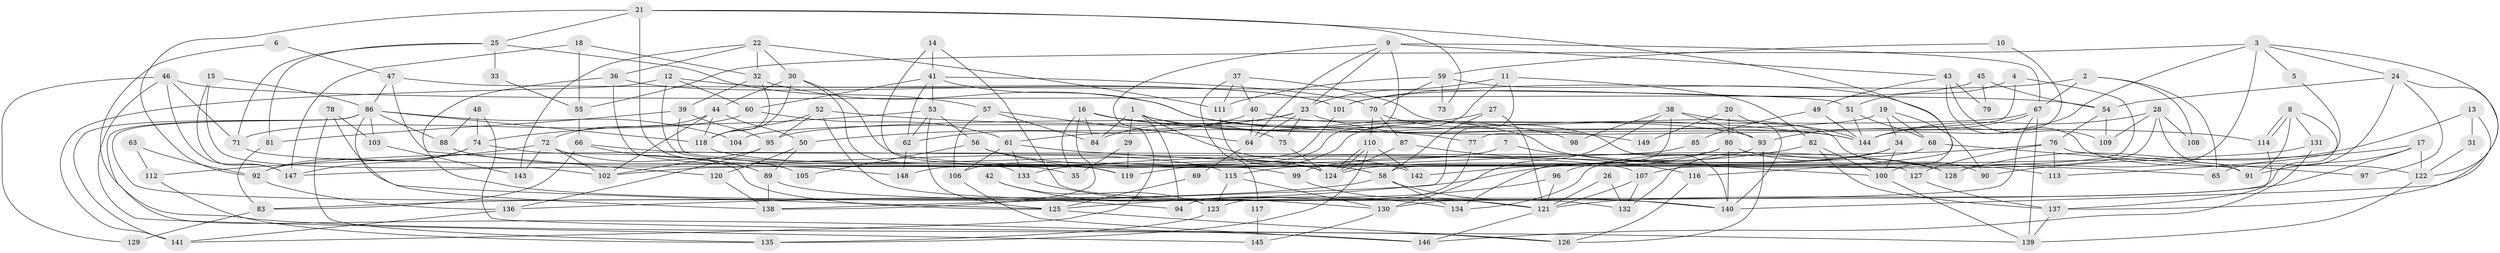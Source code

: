 // Generated by graph-tools (version 1.1) at 2025/11/02/27/25 16:11:19]
// undirected, 149 vertices, 298 edges
graph export_dot {
graph [start="1"]
  node [color=gray90,style=filled];
  1;
  2;
  3;
  4;
  5;
  6;
  7;
  8;
  9;
  10;
  11;
  12;
  13;
  14;
  15;
  16;
  17;
  18;
  19;
  20;
  21;
  22;
  23;
  24;
  25;
  26;
  27;
  28;
  29;
  30;
  31;
  32;
  33;
  34;
  35;
  36;
  37;
  38;
  39;
  40;
  41;
  42;
  43;
  44;
  45;
  46;
  47;
  48;
  49;
  50;
  51;
  52;
  53;
  54;
  55;
  56;
  57;
  58;
  59;
  60;
  61;
  62;
  63;
  64;
  65;
  66;
  67;
  68;
  69;
  70;
  71;
  72;
  73;
  74;
  75;
  76;
  77;
  78;
  79;
  80;
  81;
  82;
  83;
  84;
  85;
  86;
  87;
  88;
  89;
  90;
  91;
  92;
  93;
  94;
  95;
  96;
  97;
  98;
  99;
  100;
  101;
  102;
  103;
  104;
  105;
  106;
  107;
  108;
  109;
  110;
  111;
  112;
  113;
  114;
  115;
  116;
  117;
  118;
  119;
  120;
  121;
  122;
  123;
  124;
  125;
  126;
  127;
  128;
  129;
  130;
  131;
  132;
  133;
  134;
  135;
  136;
  137;
  138;
  139;
  140;
  141;
  142;
  143;
  144;
  145;
  146;
  147;
  148;
  149;
  1 -- 84;
  1 -- 144;
  1 -- 29;
  1 -- 94;
  1 -- 113;
  1 -- 142;
  2 -- 65;
  2 -- 67;
  2 -- 101;
  2 -- 108;
  3 -- 122;
  3 -- 128;
  3 -- 5;
  3 -- 24;
  3 -- 55;
  3 -- 144;
  4 -- 58;
  4 -- 51;
  4 -- 77;
  5 -- 113;
  6 -- 47;
  6 -- 126;
  7 -- 102;
  7 -- 100;
  8 -- 123;
  8 -- 114;
  8 -- 114;
  8 -- 91;
  8 -- 131;
  9 -- 64;
  9 -- 106;
  9 -- 23;
  9 -- 43;
  9 -- 67;
  9 -- 141;
  10 -- 144;
  10 -- 59;
  11 -- 82;
  11 -- 138;
  11 -- 23;
  11 -- 119;
  12 -- 141;
  12 -- 101;
  12 -- 60;
  12 -- 99;
  13 -- 128;
  13 -- 137;
  13 -- 31;
  14 -- 121;
  14 -- 41;
  14 -- 119;
  15 -- 86;
  15 -- 147;
  15 -- 102;
  16 -- 138;
  16 -- 75;
  16 -- 35;
  16 -- 84;
  16 -- 144;
  17 -- 121;
  17 -- 91;
  17 -- 90;
  17 -- 122;
  18 -- 147;
  18 -- 32;
  18 -- 55;
  19 -- 34;
  19 -- 90;
  19 -- 68;
  19 -- 104;
  20 -- 80;
  20 -- 140;
  20 -- 149;
  21 -- 35;
  21 -- 116;
  21 -- 25;
  21 -- 73;
  21 -- 92;
  22 -- 111;
  22 -- 32;
  22 -- 30;
  22 -- 36;
  22 -- 143;
  23 -- 50;
  23 -- 64;
  23 -- 75;
  23 -- 84;
  23 -- 149;
  24 -- 140;
  24 -- 54;
  24 -- 65;
  24 -- 97;
  25 -- 71;
  25 -- 33;
  25 -- 57;
  25 -- 81;
  26 -- 132;
  26 -- 121;
  27 -- 58;
  27 -- 61;
  27 -- 121;
  28 -- 144;
  28 -- 107;
  28 -- 91;
  28 -- 108;
  28 -- 109;
  29 -- 119;
  29 -- 35;
  30 -- 118;
  30 -- 44;
  30 -- 58;
  30 -- 133;
  31 -- 122;
  32 -- 114;
  32 -- 118;
  32 -- 39;
  33 -- 55;
  34 -- 100;
  34 -- 99;
  34 -- 124;
  34 -- 132;
  36 -- 140;
  36 -- 101;
  36 -- 148;
  37 -- 40;
  37 -- 111;
  37 -- 90;
  37 -- 117;
  38 -- 93;
  38 -- 144;
  38 -- 98;
  38 -- 130;
  38 -- 134;
  39 -- 81;
  39 -- 95;
  39 -- 127;
  40 -- 62;
  40 -- 64;
  40 -- 93;
  41 -- 60;
  41 -- 53;
  41 -- 62;
  41 -- 70;
  41 -- 98;
  42 -- 123;
  42 -- 130;
  43 -- 109;
  43 -- 49;
  43 -- 79;
  43 -- 122;
  44 -- 102;
  44 -- 50;
  44 -- 72;
  44 -- 118;
  45 -- 101;
  45 -- 54;
  45 -- 79;
  46 -- 147;
  46 -- 71;
  46 -- 54;
  46 -- 129;
  46 -- 145;
  47 -- 51;
  47 -- 86;
  47 -- 120;
  48 -- 139;
  48 -- 74;
  48 -- 88;
  49 -- 144;
  49 -- 85;
  50 -- 89;
  50 -- 120;
  51 -- 68;
  51 -- 144;
  52 -- 118;
  52 -- 132;
  52 -- 77;
  52 -- 95;
  53 -- 62;
  53 -- 74;
  53 -- 56;
  53 -- 125;
  54 -- 76;
  54 -- 109;
  55 -- 66;
  56 -- 58;
  56 -- 105;
  56 -- 128;
  57 -- 84;
  57 -- 64;
  57 -- 106;
  58 -- 134;
  58 -- 83;
  58 -- 140;
  59 -- 100;
  59 -- 70;
  59 -- 73;
  59 -- 111;
  60 -- 61;
  60 -- 71;
  61 -- 106;
  61 -- 133;
  61 -- 65;
  62 -- 148;
  63 -- 92;
  63 -- 112;
  64 -- 69;
  66 -- 89;
  66 -- 83;
  66 -- 107;
  67 -- 95;
  67 -- 93;
  67 -- 130;
  67 -- 139;
  68 -- 91;
  68 -- 134;
  69 -- 125;
  70 -- 110;
  70 -- 87;
  70 -- 140;
  71 -- 119;
  72 -- 102;
  72 -- 105;
  72 -- 112;
  72 -- 143;
  74 -- 92;
  74 -- 125;
  74 -- 147;
  75 -- 124;
  76 -- 133;
  76 -- 97;
  76 -- 113;
  76 -- 127;
  77 -- 94;
  78 -- 135;
  78 -- 103;
  78 -- 125;
  80 -- 140;
  80 -- 115;
  80 -- 128;
  80 -- 142;
  81 -- 83;
  82 -- 137;
  82 -- 136;
  82 -- 100;
  83 -- 129;
  85 -- 92;
  86 -- 118;
  86 -- 138;
  86 -- 88;
  86 -- 103;
  86 -- 104;
  86 -- 123;
  86 -- 141;
  86 -- 146;
  87 -- 124;
  87 -- 116;
  88 -- 115;
  89 -- 94;
  89 -- 138;
  92 -- 136;
  93 -- 96;
  93 -- 126;
  95 -- 102;
  95 -- 136;
  96 -- 125;
  96 -- 121;
  99 -- 121;
  100 -- 139;
  101 -- 148;
  103 -- 143;
  106 -- 146;
  107 -- 121;
  107 -- 132;
  110 -- 142;
  110 -- 124;
  110 -- 124;
  110 -- 135;
  111 -- 124;
  112 -- 135;
  114 -- 137;
  115 -- 130;
  115 -- 123;
  116 -- 126;
  117 -- 145;
  118 -- 124;
  120 -- 138;
  121 -- 146;
  122 -- 139;
  123 -- 135;
  125 -- 126;
  127 -- 137;
  130 -- 145;
  131 -- 146;
  131 -- 147;
  133 -- 134;
  136 -- 141;
  137 -- 139;
}
